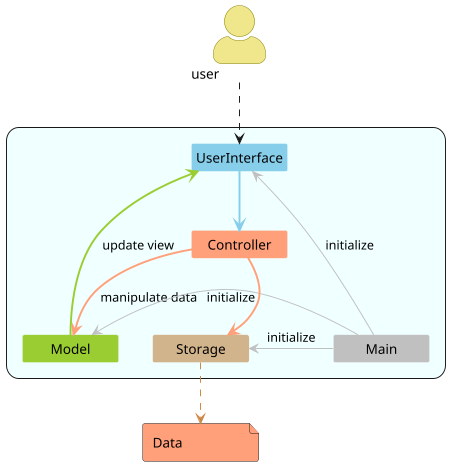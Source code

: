 @startuml
allowmixing
skinparam actorStyle awesome
skinparam rectangle {
    roundCorner 25
}
skinparam MinClassWidth 100
hide circle
hide members
scale 450 width
skinparam Class {
    BorderColor Azure
}
skinparam Shadowing false
skinparam Actor {
    BorderColor Olive
    BackgroundColor Khaki
}

actor user

rectangle #Azure {
    class UserInterface #SkyBlue {
    }
    class Model #YellowGreen {
    }
    class Controller #LightSalmon {
    }
    class Main #Silver {
    }
    class Storage #Tan {
    }
}

package Data <<File>> #LightSalmon {
}

user ..down> UserInterface
UserInterface -down[bold,#SkyBlue]-> Controller
Controller -[Bold,#LightSalmon]-> Model : manipulate data
Model --[bold,#YellowGreen]> UserInterface : update view
UserInterface <-[#Silver] Main : initialize
Main -up[#Silver]> Model : initialize
Main -right[#Silver]> Storage : initialize
Storage ..[#Peru]> Data
Controller -[bold,#LightSalmon]> Storage

@enduml